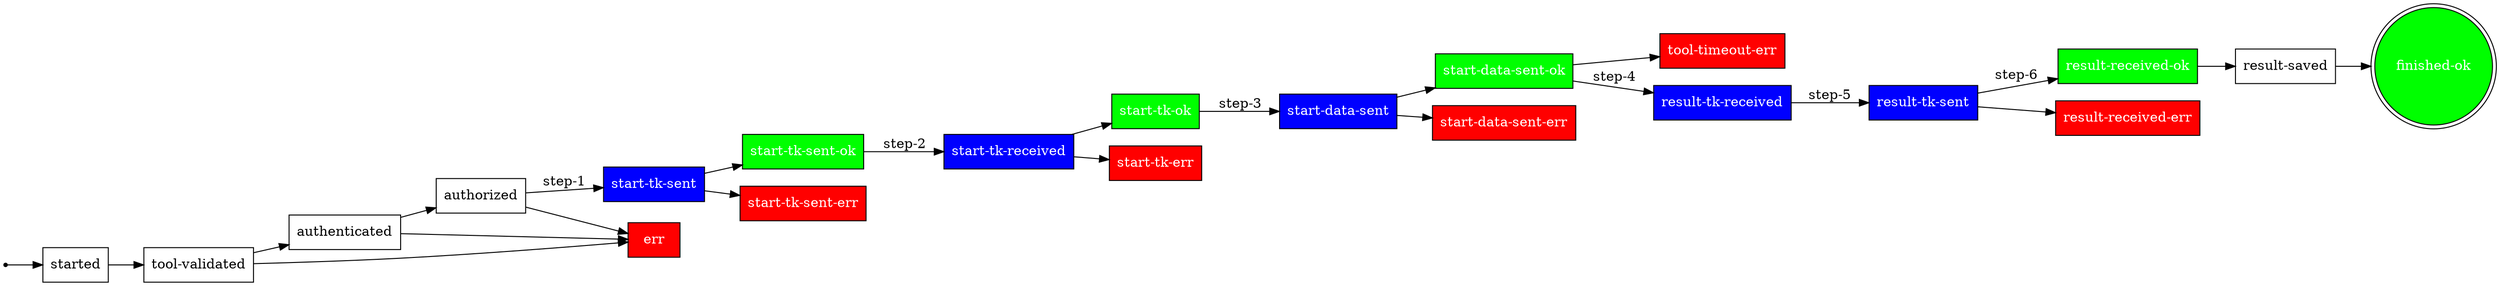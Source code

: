 digraph G {
    node [shape=box];
    rankdir = "LR";

        "start-tk-sent-ok" -> "start-tk-received" [label="step-2"];
        "result-received-ok" -> "result-saved";
        "start-tk-sent" -> "start-tk-sent-ok";
        "start-tk-sent" -> "start-tk-sent-err";
        "authenticated" -> "authorized";
        "authenticated" -> "err";
        "start-data-sent-ok" -> "tool-timeout-err";
        "start-data-sent-ok" -> "result-tk-received" [label="step-4"];
        "started" -> "tool-validated";
        "initial" -> "started";
        "tool-validated" -> "authenticated";
        "tool-validated" -> "err";
        "result-saved" -> "finished-ok";
        "authorized" -> "start-tk-sent" [label="step-1"];
        "authorized" -> "err";
        "start-tk-received" -> "start-tk-ok";
        "start-tk-received" -> "start-tk-err";
        "result-tk-sent" -> "result-received-ok" [label="step-6"];
        "result-tk-sent" -> "result-received-err";
        "result-tk-received" -> "result-tk-sent" [label="step-5"];
        "start-tk-ok" -> "start-data-sent" [label="step-3"];
        "start-data-sent" -> "start-data-sent-ok";
        "start-data-sent" -> "start-data-sent-err";

        "start-tk-sent-ok" [fontcolor=white;style=filled;fillcolor=green];
        "start-tk-sent" [fontcolor=white;style=filled;fillcolor=blue];
        "initial" [shape=point];
        "finished-ok" [fontcolor=white;shape=doublecircle;style=filled;fillcolor=green];
        "start-tk-err" [fontcolor=white;style=filled;fillcolor=red];
        "result-received-err" [fontcolor=white;style=filled;fillcolor=red];
        "start-tk-received" [fontcolor=white;style=filled;fillcolor=blue];
        "result-received-ok" [style=filled;fillcolor=green;fontcolor=white];
        "tool-timeout-err" [fontcolor=white;style=filled;fillcolor=red];
        "err" [fontcolor=white;style=filled;fillcolor=red];
        "start-data-sent-err" [fontcolor=white;style=filled;fillcolor=red];
        "start-data-sent-ok" [fontcolor=white;style=filled;fillcolor=green];
        "start-tk-sent-err" [fontcolor=white;style=filled;fillcolor=red];
        "result-tk-received" [fontcolor=white;style=filled;fillcolor=blue];
        "result-tk-sent" [fontcolor=white;style=filled;fillcolor=blue];
        "start-tk-ok" [fontcolor=white;style=filled;fillcolor=green];
        "start-data-sent" [fontcolor=white;style=filled;fillcolor=blue];
}
